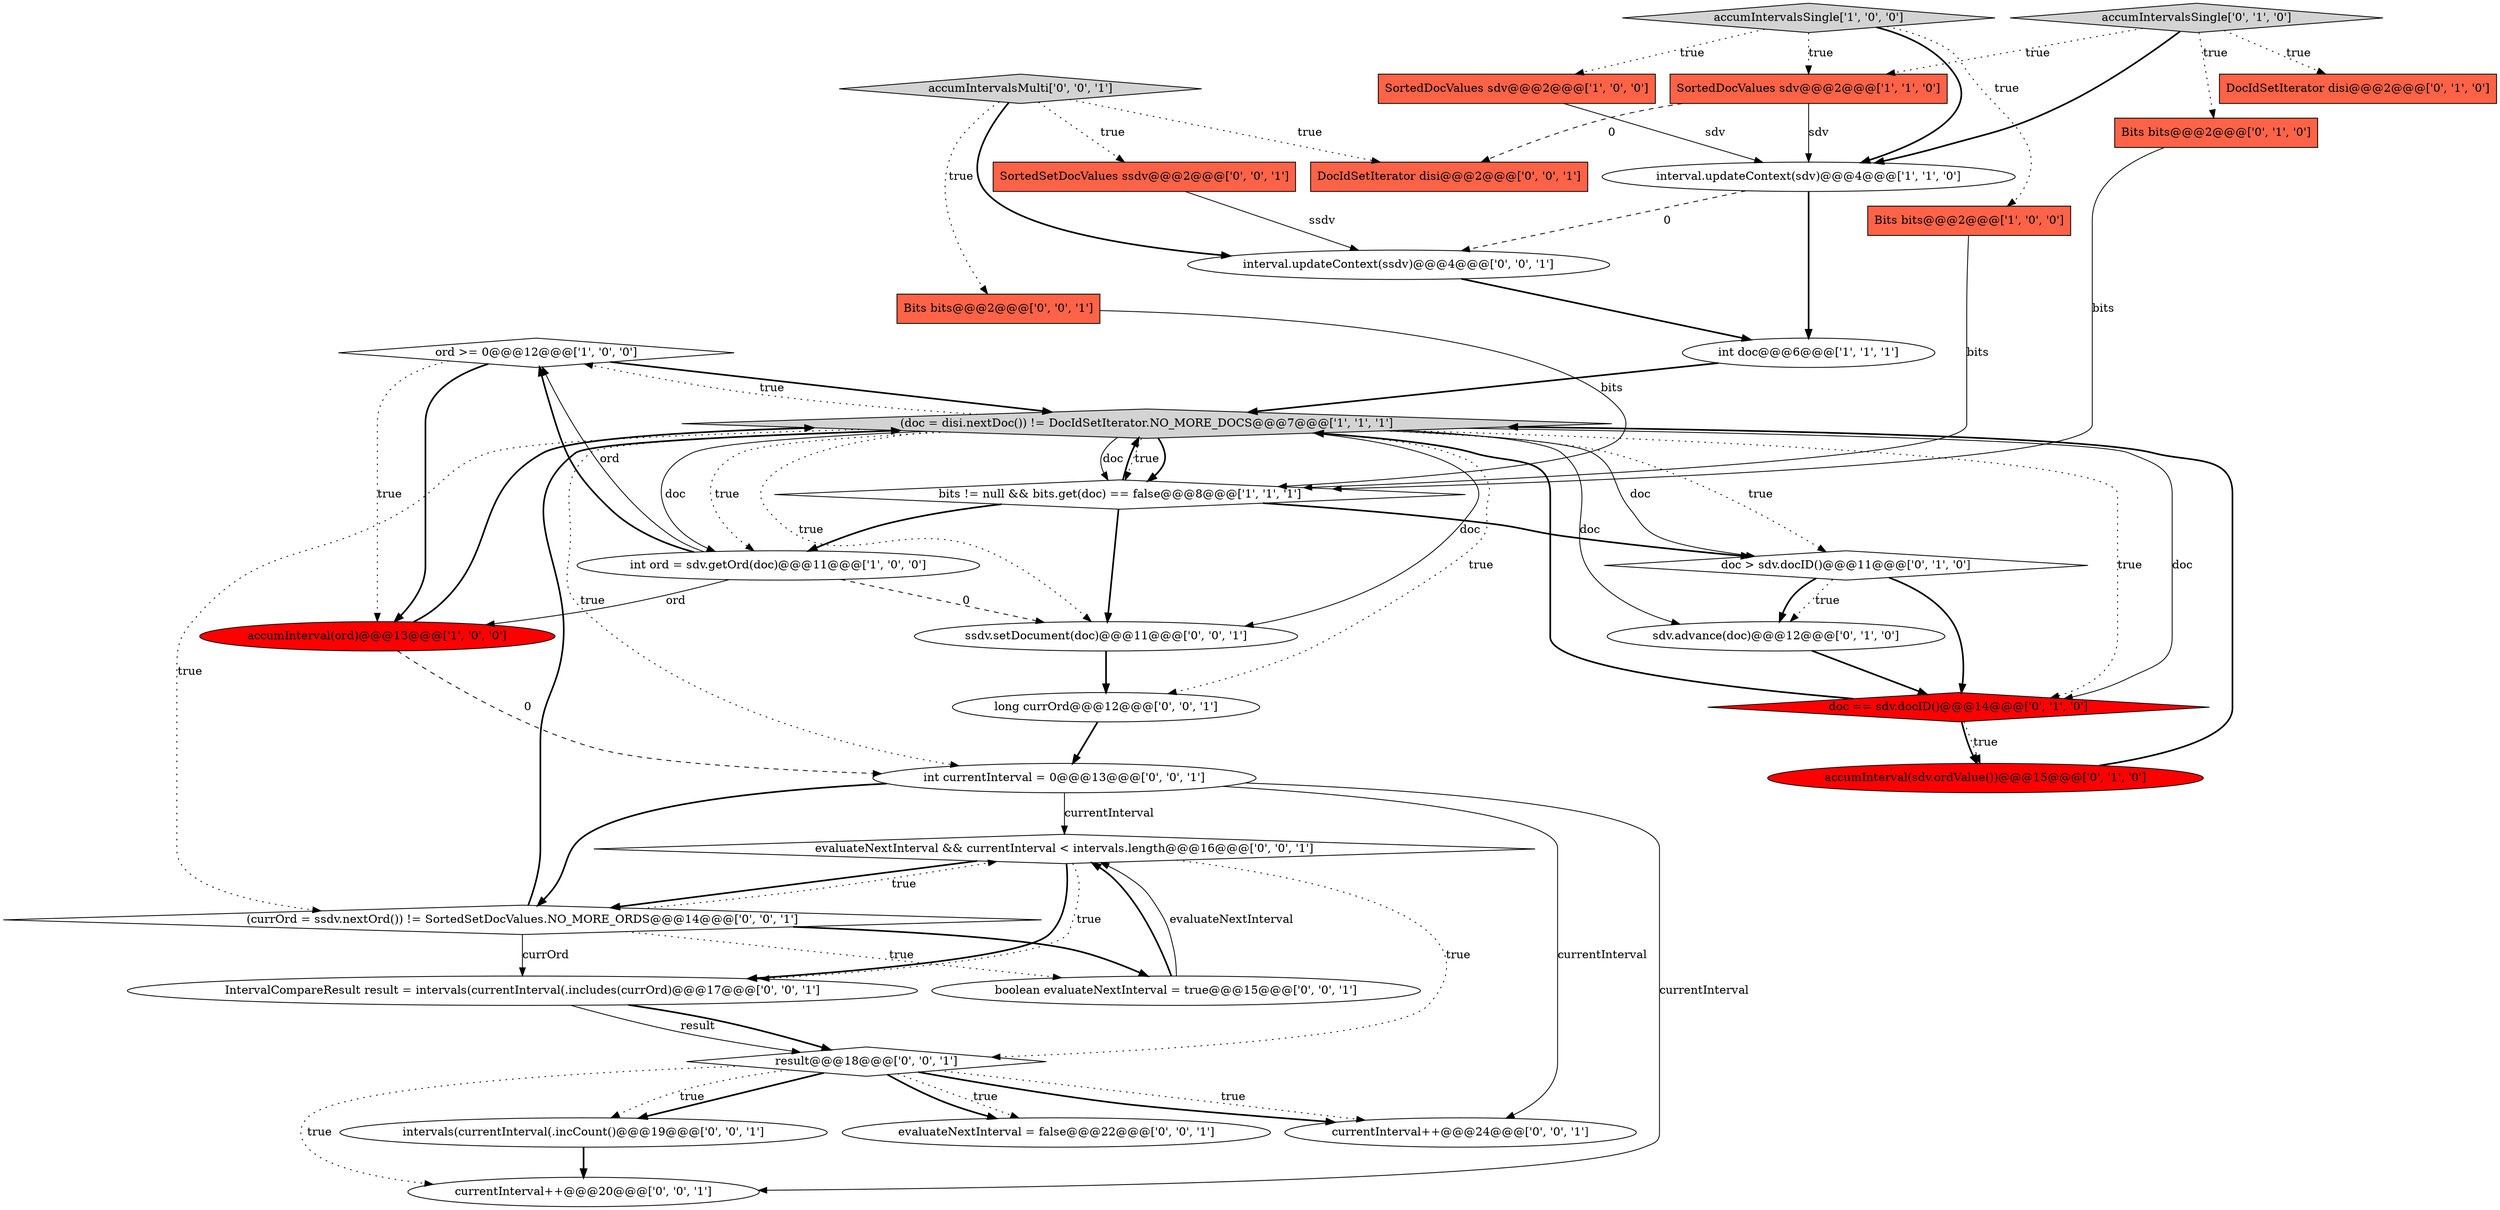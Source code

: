 digraph {
6 [style = filled, label = "ord >= 0@@@12@@@['1', '0', '0']", fillcolor = white, shape = diamond image = "AAA0AAABBB1BBB"];
34 [style = filled, label = "result@@@18@@@['0', '0', '1']", fillcolor = white, shape = diamond image = "AAA0AAABBB3BBB"];
22 [style = filled, label = "interval.updateContext(ssdv)@@@4@@@['0', '0', '1']", fillcolor = white, shape = ellipse image = "AAA0AAABBB3BBB"];
28 [style = filled, label = "DocIdSetIterator disi@@@2@@@['0', '0', '1']", fillcolor = tomato, shape = box image = "AAA0AAABBB3BBB"];
23 [style = filled, label = "IntervalCompareResult result = intervals(currentInterval(.includes(currOrd)@@@17@@@['0', '0', '1']", fillcolor = white, shape = ellipse image = "AAA0AAABBB3BBB"];
11 [style = filled, label = "doc > sdv.docID()@@@11@@@['0', '1', '0']", fillcolor = white, shape = diamond image = "AAA0AAABBB2BBB"];
25 [style = filled, label = "accumIntervalsMulti['0', '0', '1']", fillcolor = lightgray, shape = diamond image = "AAA0AAABBB3BBB"];
19 [style = filled, label = "SortedSetDocValues ssdv@@@2@@@['0', '0', '1']", fillcolor = tomato, shape = box image = "AAA0AAABBB3BBB"];
7 [style = filled, label = "accumIntervalsSingle['1', '0', '0']", fillcolor = lightgray, shape = diamond image = "AAA0AAABBB1BBB"];
12 [style = filled, label = "Bits bits@@@2@@@['0', '1', '0']", fillcolor = tomato, shape = box image = "AAA0AAABBB2BBB"];
33 [style = filled, label = "evaluateNextInterval && currentInterval < intervals.length@@@16@@@['0', '0', '1']", fillcolor = white, shape = diamond image = "AAA0AAABBB3BBB"];
1 [style = filled, label = "bits != null && bits.get(doc) == false@@@8@@@['1', '1', '1']", fillcolor = white, shape = diamond image = "AAA0AAABBB1BBB"];
29 [style = filled, label = "evaluateNextInterval = false@@@22@@@['0', '0', '1']", fillcolor = white, shape = ellipse image = "AAA0AAABBB3BBB"];
3 [style = filled, label = "int ord = sdv.getOrd(doc)@@@11@@@['1', '0', '0']", fillcolor = white, shape = ellipse image = "AAA0AAABBB1BBB"];
16 [style = filled, label = "doc == sdv.docID()@@@14@@@['0', '1', '0']", fillcolor = red, shape = diamond image = "AAA1AAABBB2BBB"];
2 [style = filled, label = "SortedDocValues sdv@@@2@@@['1', '0', '0']", fillcolor = tomato, shape = box image = "AAA0AAABBB1BBB"];
4 [style = filled, label = "(doc = disi.nextDoc()) != DocIdSetIterator.NO_MORE_DOCS@@@7@@@['1', '1', '1']", fillcolor = lightgray, shape = diamond image = "AAA0AAABBB1BBB"];
13 [style = filled, label = "accumInterval(sdv.ordValue())@@@15@@@['0', '1', '0']", fillcolor = red, shape = ellipse image = "AAA1AAABBB2BBB"];
30 [style = filled, label = "int currentInterval = 0@@@13@@@['0', '0', '1']", fillcolor = white, shape = ellipse image = "AAA0AAABBB3BBB"];
21 [style = filled, label = "currentInterval++@@@20@@@['0', '0', '1']", fillcolor = white, shape = ellipse image = "AAA0AAABBB3BBB"];
20 [style = filled, label = "Bits bits@@@2@@@['0', '0', '1']", fillcolor = tomato, shape = box image = "AAA0AAABBB3BBB"];
10 [style = filled, label = "interval.updateContext(sdv)@@@4@@@['1', '1', '0']", fillcolor = white, shape = ellipse image = "AAA0AAABBB1BBB"];
0 [style = filled, label = "int doc@@@6@@@['1', '1', '1']", fillcolor = white, shape = ellipse image = "AAA0AAABBB1BBB"];
15 [style = filled, label = "accumIntervalsSingle['0', '1', '0']", fillcolor = lightgray, shape = diamond image = "AAA0AAABBB2BBB"];
17 [style = filled, label = "DocIdSetIterator disi@@@2@@@['0', '1', '0']", fillcolor = tomato, shape = box image = "AAA0AAABBB2BBB"];
9 [style = filled, label = "accumInterval(ord)@@@13@@@['1', '0', '0']", fillcolor = red, shape = ellipse image = "AAA1AAABBB1BBB"];
26 [style = filled, label = "currentInterval++@@@24@@@['0', '0', '1']", fillcolor = white, shape = ellipse image = "AAA0AAABBB3BBB"];
27 [style = filled, label = "ssdv.setDocument(doc)@@@11@@@['0', '0', '1']", fillcolor = white, shape = ellipse image = "AAA0AAABBB3BBB"];
8 [style = filled, label = "SortedDocValues sdv@@@2@@@['1', '1', '0']", fillcolor = tomato, shape = box image = "AAA0AAABBB1BBB"];
5 [style = filled, label = "Bits bits@@@2@@@['1', '0', '0']", fillcolor = tomato, shape = box image = "AAA0AAABBB1BBB"];
32 [style = filled, label = "boolean evaluateNextInterval = true@@@15@@@['0', '0', '1']", fillcolor = white, shape = ellipse image = "AAA0AAABBB3BBB"];
24 [style = filled, label = "long currOrd@@@12@@@['0', '0', '1']", fillcolor = white, shape = ellipse image = "AAA0AAABBB3BBB"];
31 [style = filled, label = "intervals(currentInterval(.incCount()@@@19@@@['0', '0', '1']", fillcolor = white, shape = ellipse image = "AAA0AAABBB3BBB"];
18 [style = filled, label = "(currOrd = ssdv.nextOrd()) != SortedSetDocValues.NO_MORE_ORDS@@@14@@@['0', '0', '1']", fillcolor = white, shape = diamond image = "AAA0AAABBB3BBB"];
14 [style = filled, label = "sdv.advance(doc)@@@12@@@['0', '1', '0']", fillcolor = white, shape = ellipse image = "AAA0AAABBB2BBB"];
4->18 [style = dotted, label="true"];
15->10 [style = bold, label=""];
4->14 [style = solid, label="doc"];
25->22 [style = bold, label=""];
18->23 [style = solid, label="currOrd"];
11->14 [style = bold, label=""];
4->1 [style = dotted, label="true"];
16->13 [style = dotted, label="true"];
20->1 [style = solid, label="bits"];
1->27 [style = bold, label=""];
34->29 [style = dotted, label="true"];
31->21 [style = bold, label=""];
25->28 [style = dotted, label="true"];
10->22 [style = dashed, label="0"];
30->18 [style = bold, label=""];
4->30 [style = dotted, label="true"];
24->30 [style = bold, label=""];
34->26 [style = dotted, label="true"];
22->0 [style = bold, label=""];
15->8 [style = dotted, label="true"];
33->18 [style = bold, label=""];
34->26 [style = bold, label=""];
2->10 [style = solid, label="sdv"];
12->1 [style = solid, label="bits"];
18->32 [style = bold, label=""];
4->24 [style = dotted, label="true"];
25->19 [style = dotted, label="true"];
9->30 [style = dashed, label="0"];
14->16 [style = bold, label=""];
11->16 [style = bold, label=""];
1->4 [style = bold, label=""];
3->9 [style = solid, label="ord"];
11->14 [style = dotted, label="true"];
4->3 [style = solid, label="doc"];
34->31 [style = bold, label=""];
3->6 [style = solid, label="ord"];
8->28 [style = dashed, label="0"];
1->11 [style = bold, label=""];
33->23 [style = bold, label=""];
15->17 [style = dotted, label="true"];
6->4 [style = bold, label=""];
34->31 [style = dotted, label="true"];
18->4 [style = bold, label=""];
10->0 [style = bold, label=""];
4->16 [style = solid, label="doc"];
25->20 [style = dotted, label="true"];
15->12 [style = dotted, label="true"];
4->11 [style = solid, label="doc"];
7->8 [style = dotted, label="true"];
7->2 [style = dotted, label="true"];
34->29 [style = bold, label=""];
16->13 [style = bold, label=""];
18->33 [style = dotted, label="true"];
3->27 [style = dashed, label="0"];
1->3 [style = bold, label=""];
4->11 [style = dotted, label="true"];
3->6 [style = bold, label=""];
4->27 [style = solid, label="doc"];
32->33 [style = bold, label=""];
7->5 [style = dotted, label="true"];
4->3 [style = dotted, label="true"];
6->9 [style = dotted, label="true"];
30->21 [style = solid, label="currentInterval"];
27->24 [style = bold, label=""];
4->1 [style = bold, label=""];
16->4 [style = bold, label=""];
30->26 [style = solid, label="currentInterval"];
30->33 [style = solid, label="currentInterval"];
34->21 [style = dotted, label="true"];
4->6 [style = dotted, label="true"];
5->1 [style = solid, label="bits"];
7->10 [style = bold, label=""];
4->1 [style = solid, label="doc"];
9->4 [style = bold, label=""];
33->34 [style = dotted, label="true"];
18->32 [style = dotted, label="true"];
8->10 [style = solid, label="sdv"];
19->22 [style = solid, label="ssdv"];
33->23 [style = dotted, label="true"];
23->34 [style = solid, label="result"];
0->4 [style = bold, label=""];
4->27 [style = dotted, label="true"];
23->34 [style = bold, label=""];
4->16 [style = dotted, label="true"];
6->9 [style = bold, label=""];
32->33 [style = solid, label="evaluateNextInterval"];
13->4 [style = bold, label=""];
}
